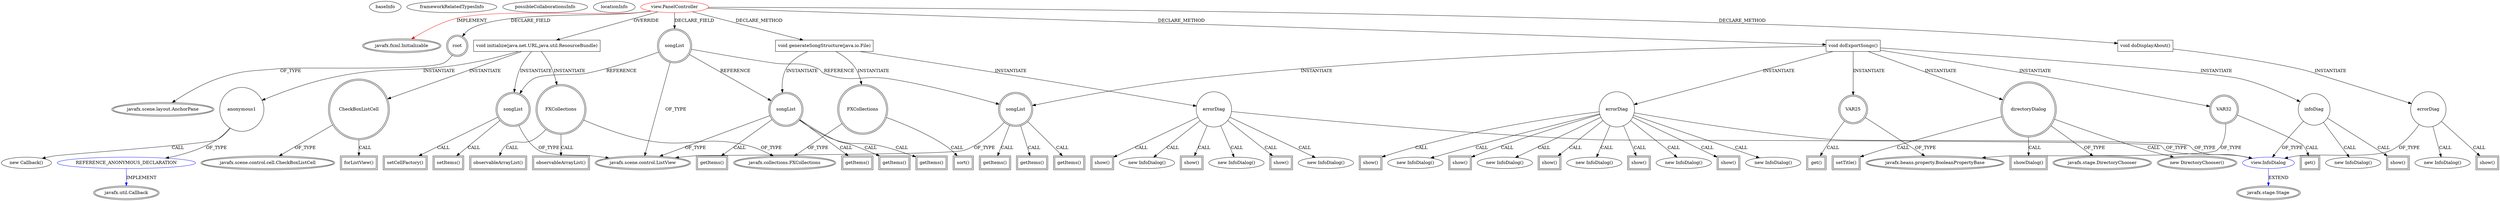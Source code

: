 digraph {
baseInfo[graphId=220,category="extension_graph",isAnonymous=false,possibleRelation=true]
frameworkRelatedTypesInfo[0="javafx.fxml.Initializable"]
possibleCollaborationsInfo[0="220~CLIENT_METHOD_DECLARATION-INSTANTIATION-CLIENT_METHOD_DECLARATION-INSTANTIATION-CLIENT_METHOD_DECLARATION-INSTANTIATION-CLIENT_METHOD_DECLARATION-INSTANTIATION-~javafx.fxml.Initializable ~javafx.stage.Stage ~false~false",1="220~OVERRIDING_METHOD_DECLARATION-INSTANTIATION-~javafx.fxml.Initializable ~javafx.util.Callback ~false~true"]
locationInfo[projectName="Catuna-OsuExport",filePath="/Catuna-OsuExport/OsuExport-master/src/view/PanelController.java",contextSignature="PanelController",graphId="220"]
0[label="view.PanelController",vertexType="ROOT_CLIENT_CLASS_DECLARATION",isFrameworkType=false,color=red]
1[label="javafx.fxml.Initializable",vertexType="FRAMEWORK_INTERFACE_TYPE",isFrameworkType=true,peripheries=2]
2[label="root",vertexType="FIELD_DECLARATION",isFrameworkType=true,peripheries=2,shape=circle]
3[label="javafx.scene.layout.AnchorPane",vertexType="FRAMEWORK_CLASS_TYPE",isFrameworkType=true,peripheries=2]
4[label="songList",vertexType="FIELD_DECLARATION",isFrameworkType=true,peripheries=2,shape=circle]
5[label="javafx.scene.control.ListView",vertexType="FRAMEWORK_CLASS_TYPE",isFrameworkType=true,peripheries=2]
6[label="void initialize(java.net.URL,java.util.ResourceBundle)",vertexType="OVERRIDING_METHOD_DECLARATION",isFrameworkType=false,shape=box]
7[label="FXCollections",vertexType="VARIABLE_EXPRESION",isFrameworkType=true,peripheries=2,shape=circle]
9[label="javafx.collections.FXCollections",vertexType="FRAMEWORK_CLASS_TYPE",isFrameworkType=true,peripheries=2]
8[label="observableArrayList()",vertexType="INSIDE_CALL",isFrameworkType=true,peripheries=2,shape=box]
11[label="anonymous1",vertexType="VARIABLE_EXPRESION",isFrameworkType=false,shape=circle]
12[label="REFERENCE_ANONYMOUS_DECLARATION",vertexType="REFERENCE_ANONYMOUS_DECLARATION",isFrameworkType=false,color=blue]
13[label="javafx.util.Callback",vertexType="FRAMEWORK_INTERFACE_TYPE",isFrameworkType=true,peripheries=2]
10[label="new Callback()",vertexType="CONSTRUCTOR_CALL",isFrameworkType=false]
14[label="songList",vertexType="VARIABLE_EXPRESION",isFrameworkType=true,peripheries=2,shape=circle]
15[label="setCellFactory()",vertexType="INSIDE_CALL",isFrameworkType=true,peripheries=2,shape=box]
17[label="CheckBoxListCell",vertexType="VARIABLE_EXPRESION",isFrameworkType=true,peripheries=2,shape=circle]
19[label="javafx.scene.control.cell.CheckBoxListCell",vertexType="FRAMEWORK_CLASS_TYPE",isFrameworkType=true,peripheries=2]
18[label="forListView()",vertexType="INSIDE_CALL",isFrameworkType=true,peripheries=2,shape=box]
21[label="setItems()",vertexType="INSIDE_CALL",isFrameworkType=true,peripheries=2,shape=box]
23[label="observableArrayList()",vertexType="INSIDE_CALL",isFrameworkType=true,peripheries=2,shape=box]
36[label="void generateSongStructure(java.io.File)",vertexType="CLIENT_METHOD_DECLARATION",isFrameworkType=false,shape=box]
37[label="songList",vertexType="VARIABLE_EXPRESION",isFrameworkType=true,peripheries=2,shape=circle]
38[label="getItems()",vertexType="INSIDE_CALL",isFrameworkType=true,peripheries=2,shape=box]
41[label="errorDiag",vertexType="VARIABLE_EXPRESION",isFrameworkType=false,shape=circle]
42[label="view.InfoDialog",vertexType="REFERENCE_CLIENT_CLASS_DECLARATION",isFrameworkType=false,color=blue]
43[label="javafx.stage.Stage",vertexType="FRAMEWORK_CLASS_TYPE",isFrameworkType=true,peripheries=2]
40[label="new InfoDialog()",vertexType="CONSTRUCTOR_CALL",isFrameworkType=false]
45[label="show()",vertexType="INSIDE_CALL",isFrameworkType=true,peripheries=2,shape=box]
47[label="getItems()",vertexType="INSIDE_CALL",isFrameworkType=true,peripheries=2,shape=box]
48[label="new InfoDialog()",vertexType="CONSTRUCTOR_CALL",isFrameworkType=false]
51[label="show()",vertexType="INSIDE_CALL",isFrameworkType=true,peripheries=2,shape=box]
53[label="getItems()",vertexType="INSIDE_CALL",isFrameworkType=true,peripheries=2,shape=box]
54[label="new InfoDialog()",vertexType="CONSTRUCTOR_CALL",isFrameworkType=false]
57[label="show()",vertexType="INSIDE_CALL",isFrameworkType=true,peripheries=2,shape=box]
58[label="FXCollections",vertexType="VARIABLE_EXPRESION",isFrameworkType=true,peripheries=2,shape=circle]
59[label="sort()",vertexType="INSIDE_CALL",isFrameworkType=true,peripheries=2,shape=box]
62[label="getItems()",vertexType="INSIDE_CALL",isFrameworkType=true,peripheries=2,shape=box]
63[label="void doExportSongs()",vertexType="CLIENT_METHOD_DECLARATION",isFrameworkType=false,shape=box]
64[label="songList",vertexType="VARIABLE_EXPRESION",isFrameworkType=true,peripheries=2,shape=circle]
65[label="getItems()",vertexType="INSIDE_CALL",isFrameworkType=true,peripheries=2,shape=box]
68[label="errorDiag",vertexType="VARIABLE_EXPRESION",isFrameworkType=false,shape=circle]
67[label="new InfoDialog()",vertexType="CONSTRUCTOR_CALL",isFrameworkType=false]
71[label="show()",vertexType="INSIDE_CALL",isFrameworkType=true,peripheries=2,shape=box]
73[label="getItems()",vertexType="INSIDE_CALL",isFrameworkType=true,peripheries=2,shape=box]
74[label="VAR25",vertexType="VARIABLE_EXPRESION",isFrameworkType=true,peripheries=2,shape=circle]
76[label="javafx.beans.property.BooleanPropertyBase",vertexType="FRAMEWORK_CLASS_TYPE",isFrameworkType=true,peripheries=2]
75[label="get()",vertexType="INSIDE_CALL",isFrameworkType=true,peripheries=2,shape=box]
77[label="new InfoDialog()",vertexType="CONSTRUCTOR_CALL",isFrameworkType=false]
80[label="show()",vertexType="INSIDE_CALL",isFrameworkType=true,peripheries=2,shape=box]
82[label="directoryDialog",vertexType="VARIABLE_EXPRESION",isFrameworkType=true,peripheries=2,shape=circle]
83[label="javafx.stage.DirectoryChooser",vertexType="FRAMEWORK_CLASS_TYPE",isFrameworkType=true,peripheries=2]
81[label="new DirectoryChooser()",vertexType="CONSTRUCTOR_CALL",isFrameworkType=true,peripheries=2]
85[label="setTitle()",vertexType="INSIDE_CALL",isFrameworkType=true,peripheries=2,shape=box]
87[label="showDialog()",vertexType="INSIDE_CALL",isFrameworkType=true,peripheries=2,shape=box]
89[label="getItems()",vertexType="INSIDE_CALL",isFrameworkType=true,peripheries=2,shape=box]
90[label="VAR32",vertexType="VARIABLE_EXPRESION",isFrameworkType=true,peripheries=2,shape=circle]
91[label="get()",vertexType="INSIDE_CALL",isFrameworkType=true,peripheries=2,shape=box]
93[label="new InfoDialog()",vertexType="CONSTRUCTOR_CALL",isFrameworkType=false]
96[label="show()",vertexType="INSIDE_CALL",isFrameworkType=true,peripheries=2,shape=box]
97[label="new InfoDialog()",vertexType="CONSTRUCTOR_CALL",isFrameworkType=false]
100[label="show()",vertexType="INSIDE_CALL",isFrameworkType=true,peripheries=2,shape=box]
101[label="new InfoDialog()",vertexType="CONSTRUCTOR_CALL",isFrameworkType=false]
104[label="show()",vertexType="INSIDE_CALL",isFrameworkType=true,peripheries=2,shape=box]
106[label="infoDiag",vertexType="VARIABLE_EXPRESION",isFrameworkType=false,shape=circle]
105[label="new InfoDialog()",vertexType="CONSTRUCTOR_CALL",isFrameworkType=false]
109[label="show()",vertexType="INSIDE_CALL",isFrameworkType=true,peripheries=2,shape=box]
124[label="void doDisplayAbout()",vertexType="CLIENT_METHOD_DECLARATION",isFrameworkType=false,shape=box]
126[label="errorDiag",vertexType="VARIABLE_EXPRESION",isFrameworkType=false,shape=circle]
125[label="new InfoDialog()",vertexType="CONSTRUCTOR_CALL",isFrameworkType=false]
129[label="show()",vertexType="INSIDE_CALL",isFrameworkType=true,peripheries=2,shape=box]
0->1[label="IMPLEMENT",color=red]
0->2[label="DECLARE_FIELD"]
2->3[label="OF_TYPE"]
0->4[label="DECLARE_FIELD"]
4->5[label="OF_TYPE"]
0->6[label="OVERRIDE"]
6->7[label="INSTANTIATE"]
7->9[label="OF_TYPE"]
7->8[label="CALL"]
6->11[label="INSTANTIATE"]
12->13[label="IMPLEMENT",color=blue]
11->12[label="OF_TYPE"]
11->10[label="CALL"]
6->14[label="INSTANTIATE"]
4->14[label="REFERENCE"]
14->5[label="OF_TYPE"]
14->15[label="CALL"]
6->17[label="INSTANTIATE"]
17->19[label="OF_TYPE"]
17->18[label="CALL"]
14->21[label="CALL"]
7->23[label="CALL"]
0->36[label="DECLARE_METHOD"]
36->37[label="INSTANTIATE"]
4->37[label="REFERENCE"]
37->5[label="OF_TYPE"]
37->38[label="CALL"]
36->41[label="INSTANTIATE"]
42->43[label="EXTEND",color=blue]
41->42[label="OF_TYPE"]
41->40[label="CALL"]
41->45[label="CALL"]
37->47[label="CALL"]
41->48[label="CALL"]
41->51[label="CALL"]
37->53[label="CALL"]
41->54[label="CALL"]
41->57[label="CALL"]
36->58[label="INSTANTIATE"]
58->9[label="OF_TYPE"]
58->59[label="CALL"]
37->62[label="CALL"]
0->63[label="DECLARE_METHOD"]
63->64[label="INSTANTIATE"]
4->64[label="REFERENCE"]
64->5[label="OF_TYPE"]
64->65[label="CALL"]
63->68[label="INSTANTIATE"]
68->42[label="OF_TYPE"]
68->67[label="CALL"]
68->71[label="CALL"]
64->73[label="CALL"]
63->74[label="INSTANTIATE"]
74->76[label="OF_TYPE"]
74->75[label="CALL"]
68->77[label="CALL"]
68->80[label="CALL"]
63->82[label="INSTANTIATE"]
82->83[label="OF_TYPE"]
82->81[label="CALL"]
82->85[label="CALL"]
82->87[label="CALL"]
64->89[label="CALL"]
63->90[label="INSTANTIATE"]
90->76[label="OF_TYPE"]
90->91[label="CALL"]
68->93[label="CALL"]
68->96[label="CALL"]
68->97[label="CALL"]
68->100[label="CALL"]
68->101[label="CALL"]
68->104[label="CALL"]
63->106[label="INSTANTIATE"]
106->42[label="OF_TYPE"]
106->105[label="CALL"]
106->109[label="CALL"]
0->124[label="DECLARE_METHOD"]
124->126[label="INSTANTIATE"]
126->42[label="OF_TYPE"]
126->125[label="CALL"]
126->129[label="CALL"]
}
